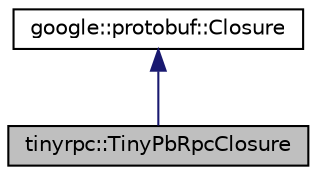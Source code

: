 digraph "tinyrpc::TinyPbRpcClosure"
{
 // LATEX_PDF_SIZE
  edge [fontname="Helvetica",fontsize="10",labelfontname="Helvetica",labelfontsize="10"];
  node [fontname="Helvetica",fontsize="10",shape=record];
  Node1 [label="tinyrpc::TinyPbRpcClosure",height=0.2,width=0.4,color="black", fillcolor="grey75", style="filled", fontcolor="black",tooltip=" "];
  Node2 -> Node1 [dir="back",color="midnightblue",fontsize="10",style="solid",fontname="Helvetica"];
  Node2 [label="google::protobuf::Closure",height=0.2,width=0.4,color="black", fillcolor="white", style="filled",URL="$classgoogle_1_1protobuf_1_1Closure.html",tooltip=" "];
}
